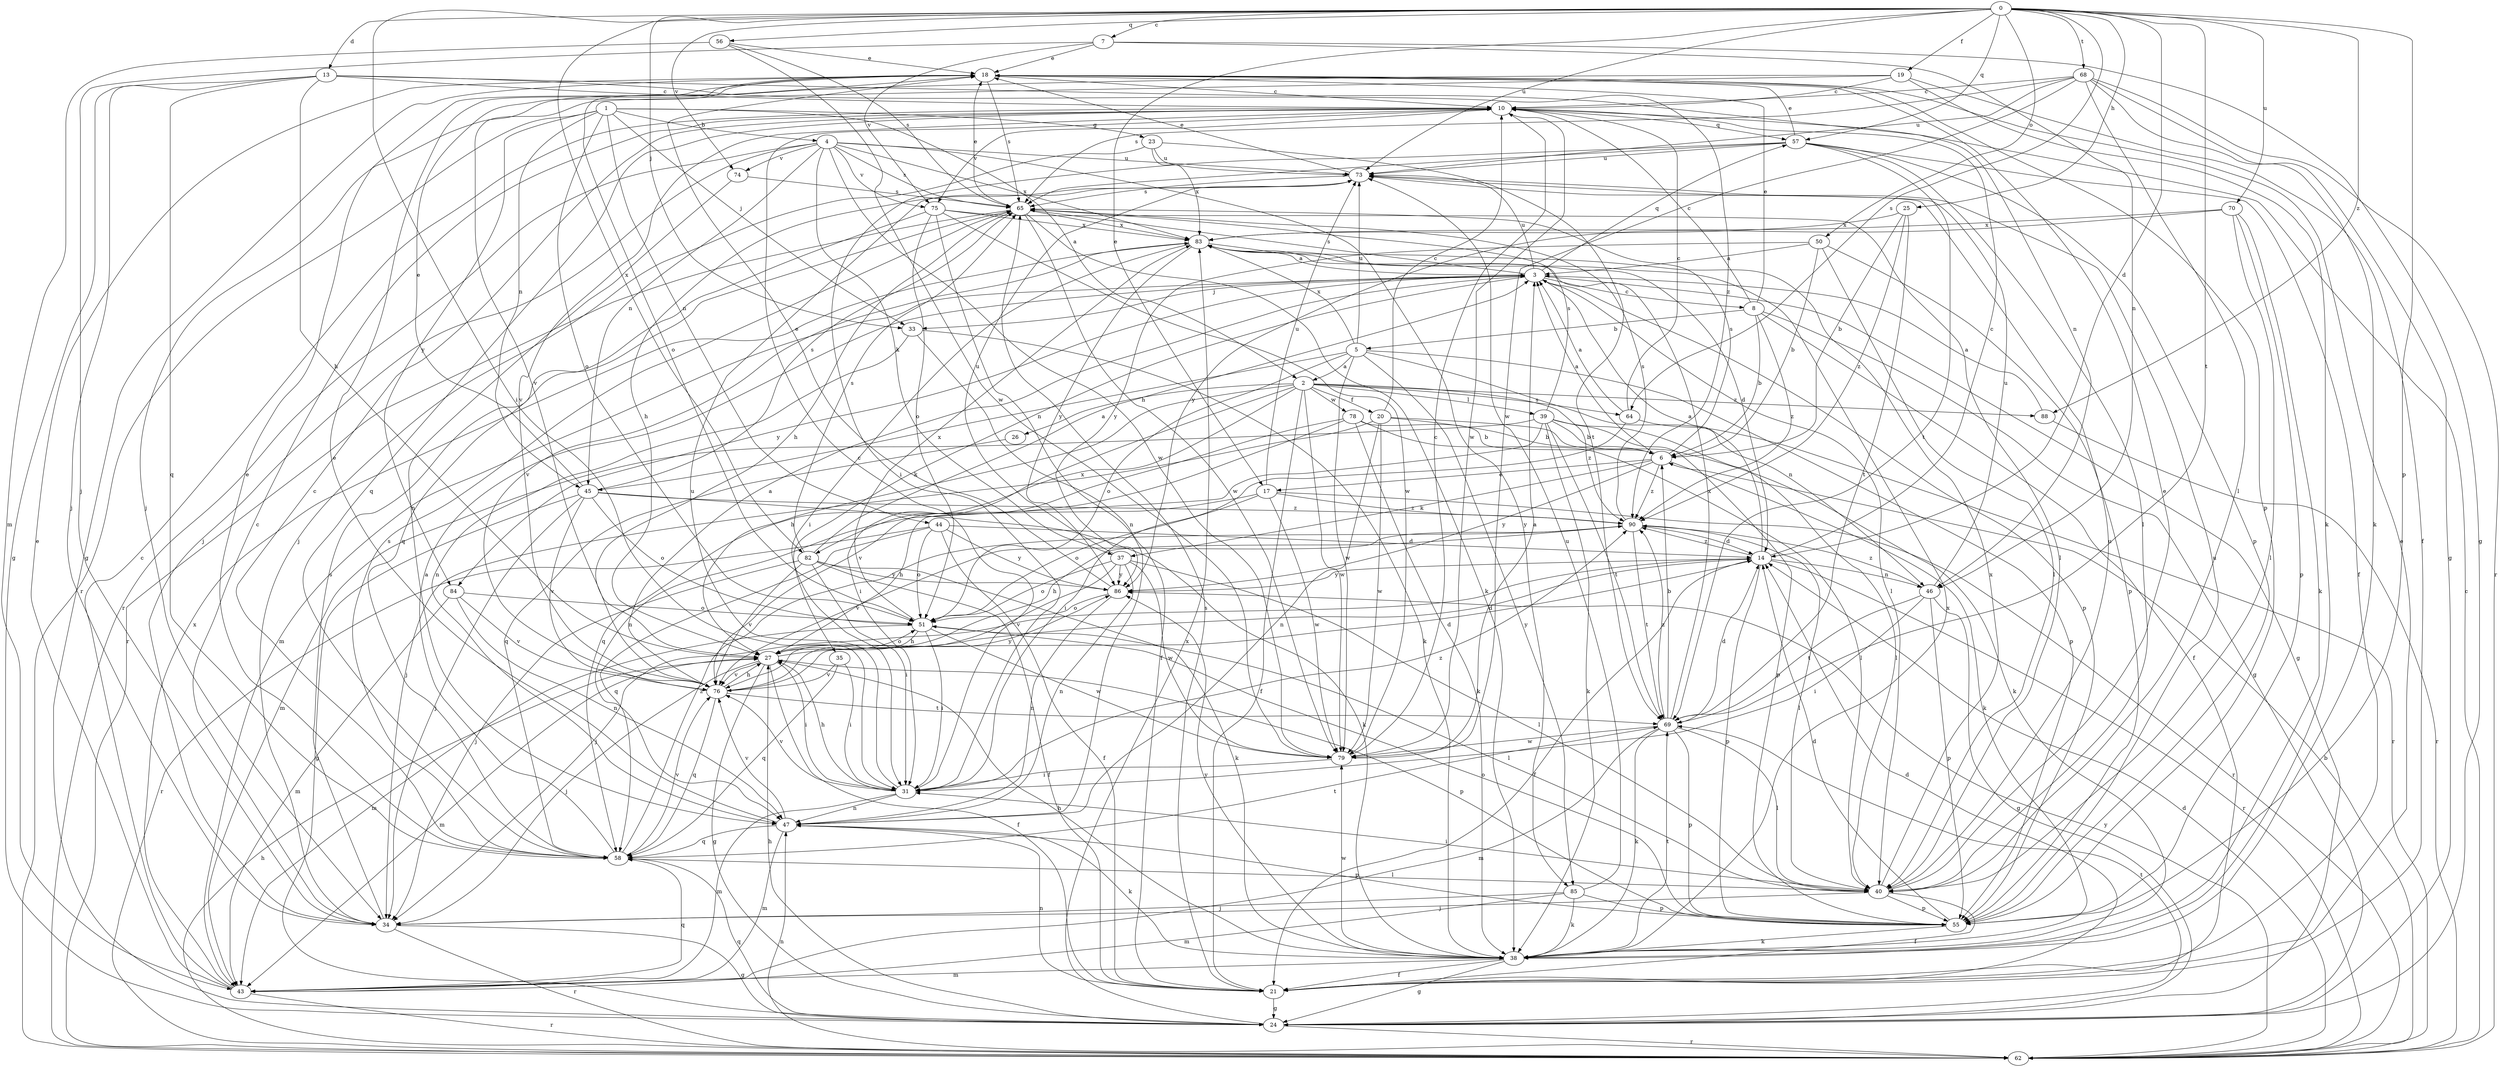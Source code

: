 strict digraph  {
0;
1;
2;
3;
4;
5;
6;
7;
8;
10;
13;
14;
17;
18;
19;
20;
21;
23;
24;
25;
26;
27;
31;
33;
34;
35;
37;
38;
39;
40;
43;
44;
45;
46;
47;
50;
51;
55;
56;
57;
58;
62;
64;
65;
68;
69;
70;
73;
74;
75;
76;
78;
79;
82;
83;
84;
85;
86;
88;
90;
0 -> 7  [label=c];
0 -> 13  [label=d];
0 -> 14  [label=d];
0 -> 17  [label=e];
0 -> 19  [label=f];
0 -> 25  [label=h];
0 -> 31  [label=i];
0 -> 33  [label=j];
0 -> 50  [label=o];
0 -> 55  [label=p];
0 -> 56  [label=q];
0 -> 57  [label=q];
0 -> 64  [label=s];
0 -> 68  [label=t];
0 -> 69  [label=t];
0 -> 70  [label=u];
0 -> 73  [label=u];
0 -> 74  [label=v];
0 -> 82  [label=x];
0 -> 88  [label=z];
1 -> 2  [label=a];
1 -> 4  [label=b];
1 -> 23  [label=g];
1 -> 33  [label=j];
1 -> 44  [label=n];
1 -> 45  [label=n];
1 -> 51  [label=o];
1 -> 62  [label=r];
1 -> 84  [label=y];
2 -> 20  [label=f];
2 -> 21  [label=f];
2 -> 26  [label=h];
2 -> 27  [label=h];
2 -> 31  [label=i];
2 -> 39  [label=l];
2 -> 64  [label=s];
2 -> 78  [label=w];
2 -> 79  [label=w];
2 -> 82  [label=x];
2 -> 88  [label=z];
2 -> 90  [label=z];
3 -> 8  [label=c];
3 -> 24  [label=g];
3 -> 33  [label=j];
3 -> 35  [label=k];
3 -> 40  [label=l];
3 -> 43  [label=m];
3 -> 55  [label=p];
3 -> 57  [label=q];
3 -> 65  [label=s];
3 -> 73  [label=u];
3 -> 84  [label=y];
4 -> 34  [label=j];
4 -> 37  [label=k];
4 -> 45  [label=n];
4 -> 62  [label=r];
4 -> 65  [label=s];
4 -> 73  [label=u];
4 -> 74  [label=v];
4 -> 75  [label=v];
4 -> 79  [label=w];
4 -> 83  [label=x];
4 -> 85  [label=y];
5 -> 2  [label=a];
5 -> 45  [label=n];
5 -> 46  [label=n];
5 -> 51  [label=o];
5 -> 55  [label=p];
5 -> 73  [label=u];
5 -> 79  [label=w];
5 -> 83  [label=x];
5 -> 85  [label=y];
6 -> 3  [label=a];
6 -> 17  [label=e];
6 -> 37  [label=k];
6 -> 38  [label=k];
6 -> 65  [label=s];
6 -> 86  [label=y];
6 -> 90  [label=z];
7 -> 18  [label=e];
7 -> 24  [label=g];
7 -> 34  [label=j];
7 -> 46  [label=n];
7 -> 75  [label=v];
8 -> 5  [label=b];
8 -> 6  [label=b];
8 -> 10  [label=c];
8 -> 18  [label=e];
8 -> 21  [label=f];
8 -> 24  [label=g];
8 -> 90  [label=z];
10 -> 57  [label=q];
10 -> 58  [label=q];
10 -> 75  [label=v];
10 -> 76  [label=v];
10 -> 79  [label=w];
13 -> 10  [label=c];
13 -> 24  [label=g];
13 -> 27  [label=h];
13 -> 34  [label=j];
13 -> 46  [label=n];
13 -> 58  [label=q];
13 -> 90  [label=z];
14 -> 3  [label=a];
14 -> 10  [label=c];
14 -> 21  [label=f];
14 -> 34  [label=j];
14 -> 46  [label=n];
14 -> 55  [label=p];
14 -> 62  [label=r];
14 -> 86  [label=y];
14 -> 90  [label=z];
17 -> 27  [label=h];
17 -> 51  [label=o];
17 -> 62  [label=r];
17 -> 73  [label=u];
17 -> 79  [label=w];
17 -> 90  [label=z];
18 -> 10  [label=c];
18 -> 24  [label=g];
18 -> 51  [label=o];
18 -> 55  [label=p];
18 -> 65  [label=s];
19 -> 10  [label=c];
19 -> 21  [label=f];
19 -> 34  [label=j];
19 -> 38  [label=k];
19 -> 76  [label=v];
20 -> 6  [label=b];
20 -> 10  [label=c];
20 -> 34  [label=j];
20 -> 38  [label=k];
20 -> 47  [label=n];
20 -> 79  [label=w];
21 -> 14  [label=d];
21 -> 18  [label=e];
21 -> 24  [label=g];
21 -> 47  [label=n];
21 -> 65  [label=s];
23 -> 34  [label=j];
23 -> 69  [label=t];
23 -> 73  [label=u];
23 -> 83  [label=x];
24 -> 27  [label=h];
24 -> 58  [label=q];
24 -> 62  [label=r];
24 -> 69  [label=t];
24 -> 83  [label=x];
25 -> 6  [label=b];
25 -> 69  [label=t];
25 -> 83  [label=x];
25 -> 90  [label=z];
26 -> 58  [label=q];
27 -> 14  [label=d];
27 -> 21  [label=f];
27 -> 24  [label=g];
27 -> 31  [label=i];
27 -> 34  [label=j];
27 -> 43  [label=m];
27 -> 51  [label=o];
27 -> 55  [label=p];
27 -> 76  [label=v];
31 -> 10  [label=c];
31 -> 27  [label=h];
31 -> 43  [label=m];
31 -> 47  [label=n];
31 -> 73  [label=u];
31 -> 76  [label=v];
31 -> 90  [label=z];
33 -> 21  [label=f];
33 -> 38  [label=k];
33 -> 47  [label=n];
34 -> 10  [label=c];
34 -> 24  [label=g];
34 -> 62  [label=r];
34 -> 65  [label=s];
35 -> 31  [label=i];
35 -> 58  [label=q];
35 -> 76  [label=v];
37 -> 40  [label=l];
37 -> 47  [label=n];
37 -> 51  [label=o];
37 -> 73  [label=u];
37 -> 76  [label=v];
37 -> 79  [label=w];
37 -> 86  [label=y];
38 -> 21  [label=f];
38 -> 24  [label=g];
38 -> 27  [label=h];
38 -> 43  [label=m];
38 -> 69  [label=t];
38 -> 79  [label=w];
38 -> 83  [label=x];
38 -> 86  [label=y];
39 -> 6  [label=b];
39 -> 38  [label=k];
39 -> 40  [label=l];
39 -> 43  [label=m];
39 -> 47  [label=n];
39 -> 55  [label=p];
39 -> 65  [label=s];
39 -> 69  [label=t];
40 -> 18  [label=e];
40 -> 21  [label=f];
40 -> 31  [label=i];
40 -> 34  [label=j];
40 -> 55  [label=p];
40 -> 73  [label=u];
40 -> 83  [label=x];
43 -> 10  [label=c];
43 -> 18  [label=e];
43 -> 58  [label=q];
43 -> 62  [label=r];
43 -> 83  [label=x];
44 -> 14  [label=d];
44 -> 21  [label=f];
44 -> 51  [label=o];
44 -> 58  [label=q];
44 -> 62  [label=r];
44 -> 86  [label=y];
45 -> 18  [label=e];
45 -> 24  [label=g];
45 -> 34  [label=j];
45 -> 38  [label=k];
45 -> 51  [label=o];
45 -> 65  [label=s];
45 -> 76  [label=v];
45 -> 90  [label=z];
46 -> 24  [label=g];
46 -> 31  [label=i];
46 -> 55  [label=p];
46 -> 69  [label=t];
46 -> 73  [label=u];
46 -> 90  [label=z];
47 -> 18  [label=e];
47 -> 38  [label=k];
47 -> 43  [label=m];
47 -> 55  [label=p];
47 -> 58  [label=q];
47 -> 76  [label=v];
50 -> 3  [label=a];
50 -> 6  [label=b];
50 -> 40  [label=l];
50 -> 55  [label=p];
50 -> 86  [label=y];
51 -> 27  [label=h];
51 -> 31  [label=i];
51 -> 40  [label=l];
51 -> 43  [label=m];
51 -> 79  [label=w];
51 -> 83  [label=x];
55 -> 14  [label=d];
55 -> 38  [label=k];
55 -> 51  [label=o];
55 -> 73  [label=u];
56 -> 18  [label=e];
56 -> 43  [label=m];
56 -> 65  [label=s];
56 -> 79  [label=w];
57 -> 18  [label=e];
57 -> 21  [label=f];
57 -> 31  [label=i];
57 -> 40  [label=l];
57 -> 55  [label=p];
57 -> 65  [label=s];
57 -> 69  [label=t];
57 -> 73  [label=u];
58 -> 3  [label=a];
58 -> 10  [label=c];
58 -> 18  [label=e];
58 -> 40  [label=l];
58 -> 65  [label=s];
58 -> 69  [label=t];
58 -> 76  [label=v];
58 -> 90  [label=z];
62 -> 6  [label=b];
62 -> 10  [label=c];
62 -> 14  [label=d];
62 -> 27  [label=h];
62 -> 47  [label=n];
62 -> 86  [label=y];
64 -> 3  [label=a];
64 -> 10  [label=c];
64 -> 31  [label=i];
64 -> 62  [label=r];
65 -> 18  [label=e];
65 -> 27  [label=h];
65 -> 38  [label=k];
65 -> 62  [label=r];
65 -> 79  [label=w];
65 -> 83  [label=x];
68 -> 10  [label=c];
68 -> 24  [label=g];
68 -> 38  [label=k];
68 -> 40  [label=l];
68 -> 62  [label=r];
68 -> 65  [label=s];
68 -> 73  [label=u];
68 -> 79  [label=w];
69 -> 6  [label=b];
69 -> 14  [label=d];
69 -> 38  [label=k];
69 -> 40  [label=l];
69 -> 43  [label=m];
69 -> 55  [label=p];
69 -> 79  [label=w];
69 -> 83  [label=x];
69 -> 90  [label=z];
70 -> 38  [label=k];
70 -> 40  [label=l];
70 -> 55  [label=p];
70 -> 83  [label=x];
70 -> 86  [label=y];
73 -> 18  [label=e];
73 -> 27  [label=h];
73 -> 65  [label=s];
74 -> 47  [label=n];
74 -> 65  [label=s];
75 -> 40  [label=l];
75 -> 47  [label=n];
75 -> 51  [label=o];
75 -> 58  [label=q];
75 -> 79  [label=w];
75 -> 83  [label=x];
76 -> 3  [label=a];
76 -> 14  [label=d];
76 -> 27  [label=h];
76 -> 58  [label=q];
76 -> 69  [label=t];
76 -> 86  [label=y];
78 -> 6  [label=b];
78 -> 38  [label=k];
78 -> 40  [label=l];
78 -> 58  [label=q];
78 -> 76  [label=v];
79 -> 3  [label=a];
79 -> 10  [label=c];
79 -> 31  [label=i];
82 -> 3  [label=a];
82 -> 21  [label=f];
82 -> 31  [label=i];
82 -> 34  [label=j];
82 -> 38  [label=k];
82 -> 65  [label=s];
82 -> 76  [label=v];
82 -> 86  [label=y];
83 -> 3  [label=a];
83 -> 14  [label=d];
83 -> 31  [label=i];
83 -> 76  [label=v];
83 -> 86  [label=y];
84 -> 43  [label=m];
84 -> 47  [label=n];
84 -> 51  [label=o];
84 -> 76  [label=v];
85 -> 34  [label=j];
85 -> 38  [label=k];
85 -> 43  [label=m];
85 -> 55  [label=p];
85 -> 73  [label=u];
86 -> 18  [label=e];
86 -> 47  [label=n];
86 -> 51  [label=o];
88 -> 3  [label=a];
88 -> 62  [label=r];
90 -> 14  [label=d];
90 -> 27  [label=h];
90 -> 40  [label=l];
90 -> 65  [label=s];
90 -> 69  [label=t];
90 -> 76  [label=v];
}
